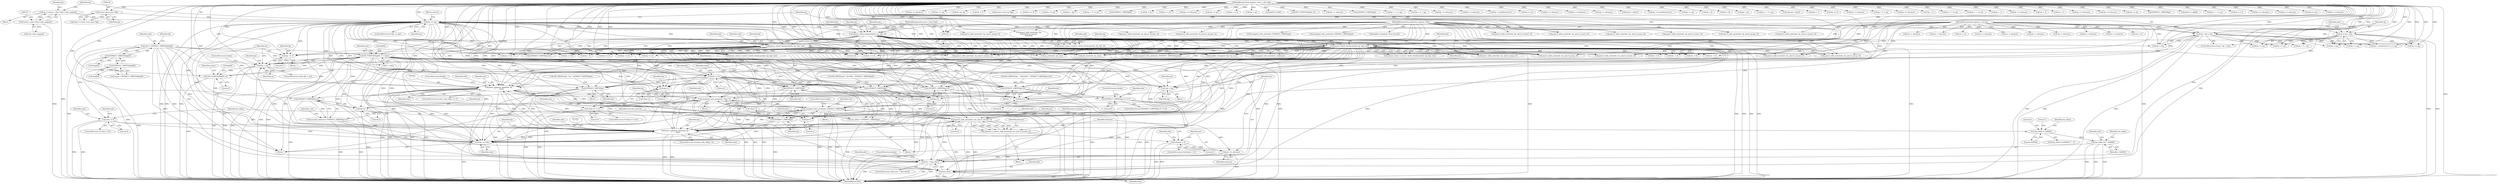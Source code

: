 digraph "0_tcpdump_6fca58f5f9c96749a575f52e20598ad43f5bdf30@array" {
"1000293" [label="(Call,ND_TCHECK2(bp[0], 4 + olen))"];
"1000274" [label="(Call,ND_TCHECK2(bp[0], 4))"];
"1000293" [label="(Call,ND_TCHECK2(bp[0], 4 + olen))"];
"1000270" [label="(Call,bp < ep)"];
"1000527" [label="(Call,bp += olen)"];
"1000510" [label="(Call,print_unknown_data(ndo, bp, \"\n\t    \", olen))"];
"1000209" [label="(Call,pimv2_check_checksum(ndo, bp, bp2, 8))"];
"1000120" [label="(MethodParameterIn,netdissect_options *ndo)"];
"1000121" [label="(MethodParameterIn,register const u_char *bp)"];
"1000142" [label="(Call,bp >= ep)"];
"1000129" [label="(Call,(const struct pim *)bp)"];
"1000134" [label="(Call,ep = (const u_char *)ndo->ndo_snapend)"];
"1000136" [label="(Call,(const u_char *)ndo->ndo_snapend)"];
"1000123" [label="(MethodParameterIn,const u_char *bp2)"];
"1000221" [label="(Call,pimv2_check_checksum(ndo, bp, bp2, len))"];
"1000122" [label="(MethodParameterIn,register u_int len)"];
"1000230" [label="(Call,pimv2_check_checksum(ndo, bp, bp2, len))"];
"1000432" [label="(Call,unsigned_relts_print(ndo, *(bp+1)))"];
"1000320" [label="(Call,unsigned_relts_print(ndo, EXTRACT_16BITS(bp)))"];
"1000484" [label="(Call,pimv2_addr_print(ndo, ptr, pimv2_unicast, 0))"];
"1000522" [label="(Call,print_unknown_data(ndo, bp, \"\n\t    \", olen))"];
"1000391" [label="(Call,EXTRACT_32BITS(bp))"];
"1000313" [label="(Call,bp += 4)"];
"1000409" [label="(Call,EXTRACT_32BITS(bp))"];
"1000322" [label="(Call,EXTRACT_16BITS(bp))"];
"1000344" [label="(Call,EXTRACT_16BITS(bp))"];
"1000327" [label="(Call,olen != 4)"];
"1000286" [label="(Call,olen = EXTRACT_16BITS(&bp[2]))"];
"1000288" [label="(Call,EXTRACT_16BITS(&bp[2]))"];
"1000281" [label="(Call,EXTRACT_16BITS(&bp[0]))"];
"1000472" [label="(Call,ptr < (bp+olen))"];
"1000468" [label="(Call,*ptr = bp)"];
"1000499" [label="(Call,ptr += advance)"];
"1000490" [label="(Call,advance < 0)"];
"1000482" [label="(Call,advance = pimv2_addr_print(ndo, ptr, pimv2_unicast, 0))"];
"1000421" [label="(Call,*(bp+1) != 0)"];
"1000266" [label="(Call,bp += 4)"];
"1000147" [label="(Call,ep > bp + len)"];
"1000152" [label="(Call,ep = bp + len)"];
"1000342" [label="(Call,lan_delay = EXTRACT_16BITS(bp))"];
"1000355" [label="(Call,lan_delay & 0x8000)"];
"1000360" [label="(Call,lan_delay &= ~0x8000)"];
"1000348" [label="(Call,EXTRACT_16BITS(bp+2))"];
"1000346" [label="(Call,override_interval = EXTRACT_16BITS(bp+2))"];
"1000349" [label="(Call,bp+2)"];
"1000423" [label="(Call,bp+1)"];
"1000435" [label="(Call,bp+1)"];
"1000440" [label="(Call,EXTRACT_16BITS(bp+2))"];
"1000439" [label="(Call,EXTRACT_16BITS(bp+2) != 0)"];
"1000441" [label="(Call,bp+2)"];
"1000451" [label="(Call,EXTRACT_16BITS(bp+2))"];
"1000452" [label="(Call,bp+2)"];
"1000474" [label="(Call,bp+olen)"];
"1000281" [label="(Call,EXTRACT_16BITS(&bp[0]))"];
"1000321" [label="(Identifier,ndo)"];
"1000222" [label="(Identifier,ndo)"];
"1000473" [label="(Identifier,ptr)"];
"1000549" [label="(Call,bp+4)"];
"1000410" [label="(Identifier,bp)"];
"1000273" [label="(Block,)"];
"1000421" [label="(Call,*(bp+1) != 0)"];
"1001391" [label="(Call,pimv2_addr_print(ndo, bp, pimv2_unicast, 0))"];
"1001430" [label="(Call,pimv2_addr_print(ndo, bp, pimv2_group, 0))"];
"1000574" [label="(Call,ipaddr_string(ndo, &ip->ip_src))"];
"1000483" [label="(Identifier,advance)"];
"1000354" [label="(Call,(lan_delay & 0x8000)? 1 : 0)"];
"1000439" [label="(Call,EXTRACT_16BITS(bp+2) != 0)"];
"1000486" [label="(Identifier,ptr)"];
"1000266" [label="(Call,bp += 4)"];
"1000672" [label="(Call,bp += advance)"];
"1000425" [label="(Literal,1)"];
"1000648" [label="(Call,bp >= ep)"];
"1000454" [label="(Literal,2)"];
"1000219" [label="(Call,cksum_status = pimv2_check_checksum(ndo, bp, bp2, len))"];
"1000443" [label="(Literal,2)"];
"1000347" [label="(Identifier,override_interval)"];
"1000613" [label="(Call,len -= 4)"];
"1000446" [label="(Call,ND_PRINT((ndo, \" ?0x%04x?\", EXTRACT_16BITS(bp+2))))"];
"1001078" [label="(Call,bp >= ep)"];
"1001181" [label="(Call,bp + 2)"];
"1000426" [label="(Literal,0)"];
"1000327" [label="(Call,olen != 4)"];
"1000302" [label="(Identifier,ndo)"];
"1000231" [label="(Identifier,ndo)"];
"1000432" [label="(Call,unsigned_relts_print(ndo, *(bp+1)))"];
"1001209" [label="(Call,bp += 4)"];
"1000270" [label="(Call,bp < ep)"];
"1000134" [label="(Call,ep = (const u_char *)ndo->ndo_snapend)"];
"1000440" [label="(Call,EXTRACT_16BITS(bp+2))"];
"1000529" [label="(Identifier,olen)"];
"1000328" [label="(Identifier,olen)"];
"1000513" [label="(Literal,\"\n\t    \")"];
"1000350" [label="(Identifier,bp)"];
"1000287" [label="(Identifier,olen)"];
"1000271" [label="(Identifier,bp)"];
"1000560" [label="(Call,(const struct ip *)bp)"];
"1000516" [label="(ControlStructure,if (ndo->ndo_vflag> 1))"];
"1000211" [label="(Identifier,bp)"];
"1000435" [label="(Call,bp+1)"];
"1001216" [label="(Call,bp >= ep)"];
"1000143" [label="(Identifier,bp)"];
"1000230" [label="(Call,pimv2_check_checksum(ndo, bp, bp2, len))"];
"1000911" [label="(Call,len -= advance)"];
"1000407" [label="(Block,)"];
"1000692" [label="(Call,len -= 4)"];
"1001321" [label="(Call,bp += 4)"];
"1001375" [label="(Call,bp += 4)"];
"1000232" [label="(Identifier,bp)"];
"1000471" [label="(ControlStructure,while (ptr < (bp+olen)))"];
"1000280" [label="(Identifier,otype)"];
"1000514" [label="(Identifier,olen)"];
"1000391" [label="(Call,EXTRACT_32BITS(bp))"];
"1001247" [label="(Call,bp >= ep)"];
"1001414" [label="(Call,bp < ep)"];
"1000355" [label="(Call,lan_delay & 0x8000)"];
"1000314" [label="(Identifier,bp)"];
"1000716" [label="(Call,pimv2_addr_print(ndo, bp, pimv2_unicast, 0))"];
"1000293" [label="(Call,ND_TCHECK2(bp[0], 4 + olen))"];
"1000356" [label="(Identifier,lan_delay)"];
"1001358" [label="(Call,bp + 3 >= ep)"];
"1000131" [label="(Identifier,bp)"];
"1000977" [label="(Call,EXTRACT_16BITS(bp))"];
"1000500" [label="(Identifier,ptr)"];
"1000488" [label="(Literal,0)"];
"1000448" [label="(Identifier,ndo)"];
"1001062" [label="(Call,pimv2_addr_print(ndo, bp, pimv2_group, 0))"];
"1000282" [label="(Call,&bp[0])"];
"1000127" [label="(Call,*pim = (const struct pim *)bp)"];
"1000269" [label="(ControlStructure,while (bp < ep))"];
"1000263" [label="(Block,)"];
"1000323" [label="(Identifier,bp)"];
"1000736" [label="(Call,bp + 4)"];
"1000121" [label="(MethodParameterIn,register const u_char *bp)"];
"1001243" [label="(Call,len -= advance)"];
"1000526" [label="(Identifier,olen)"];
"1000404" [label="(Call,ND_PRINT((ndo, \"0x%08x\", EXTRACT_32BITS(bp))))"];
"1000333" [label="(Identifier,ndo)"];
"1001368" [label="(Call,unsigned_relts_print(ndo, EXTRACT_16BITS(&bp[2])))"];
"1000783" [label="(Call,bp += 4)"];
"1000359" [label="(Literal,0)"];
"1000286" [label="(Call,olen = EXTRACT_16BITS(&bp[2]))"];
"1000644" [label="(Call,len -= advance)"];
"1000320" [label="(Call,unsigned_relts_print(ndo, EXTRACT_16BITS(bp)))"];
"1001039" [label="(Call,bp += advance)"];
"1001525" [label="(Call,unsigned_relts_print(ndo, EXTRACT_16BITS(bp)))"];
"1000318" [label="(Block,)"];
"1000343" [label="(Identifier,lan_delay)"];
"1000348" [label="(Call,EXTRACT_16BITS(bp+2))"];
"1000324" [label="(ControlStructure,break;)"];
"1000289" [label="(Call,&bp[2])"];
"1000223" [label="(Identifier,bp)"];
"1000322" [label="(Call,EXTRACT_16BITS(bp))"];
"1001379" [label="(Call,bp >= ep)"];
"1000274" [label="(Call,ND_TCHECK2(bp[0], 4))"];
"1000555" [label="(Call,len -= 8)"];
"1001117" [label="(Call,bp += 4)"];
"1000276" [label="(Identifier,bp)"];
"1001128" [label="(Call,bp < ep)"];
"1000135" [label="(Identifier,ep)"];
"1000294" [label="(Call,bp[0])"];
"1000528" [label="(Identifier,bp)"];
"1001285" [label="(Call,bp[0] & 0x80)"];
"1000504" [label="(ControlStructure,if (ndo->ndo_vflag <= 1))"];
"1001144" [label="(Call,pimv2_addr_print(ndo, bp,\n\t\t\t\t\t\t\t\tpimv2_unicast,\n\t\t\t\t\t\t\t\t0))"];
"1001516" [label="(Call,ND_TCHECK2(bp[0], 2))"];
"1001467" [label="(Call,bp += advance)"];
"1000267" [label="(Identifier,bp)"];
"1000361" [label="(Identifier,lan_delay)"];
"1000580" [label="(Call,ipaddr_string(ndo, &ip->ip_dst))"];
"1000660" [label="(Call,pimv2_addr_print(ndo, bp, pimv2_unicast, 0))"];
"1001177" [label="(Call,EXTRACT_16BITS(bp))"];
"1000455" [label="(ControlStructure,break;)"];
"1001343" [label="(Call,bp + 1 >= ep)"];
"1001547" [label="(MethodReturn,RET)"];
"1000342" [label="(Call,lan_delay = EXTRACT_16BITS(bp))"];
"1000523" [label="(Identifier,ndo)"];
"1000288" [label="(Call,EXTRACT_16BITS(&bp[2]))"];
"1000437" [label="(Literal,1)"];
"1000835" [label="(Call,bp + 4 > ep)"];
"1000147" [label="(Call,ep > bp + len)"];
"1000548" [label="(Call,EXTRACT_32BITS(bp+4))"];
"1000317" [label="(Identifier,otype)"];
"1000871" [label="(Call,len -= 4)"];
"1000453" [label="(Identifier,bp)"];
"1000149" [label="(Call,bp + len)"];
"1000515" [label="(ControlStructure,break;)"];
"1000908" [label="(Call,bp += advance)"];
"1000233" [label="(Identifier,bp2)"];
"1000430" [label="(Identifier,ndo)"];
"1001240" [label="(Call,bp += advance)"];
"1000349" [label="(Call,bp+2)"];
"1000452" [label="(Call,bp+2)"];
"1000704" [label="(Call,bp >= ep)"];
"1000423" [label="(Call,bp+1)"];
"1001027" [label="(Call,pimv2_addr_print(ndo, bp, pimv2_unicast, 0))"];
"1000472" [label="(Call,ptr < (bp+olen))"];
"1000444" [label="(Literal,0)"];
"1000487" [label="(Identifier,pimv2_unicast)"];
"1000468" [label="(Call,*ptr = bp)"];
"1001228" [label="(Call,pimv2_addr_print(ndo, bp, pimv2_group, 0))"];
"1000499" [label="(Call,ptr += advance)"];
"1000896" [label="(Call,pimv2_addr_print(ndo, bp, pimv2_source, 0))"];
"1000510" [label="(Call,print_unknown_data(ndo, bp, \"\n\t    \", olen))"];
"1000966" [label="(Call,bp + sizeof(uint16_t))"];
"1000466" [label="(Block,)"];
"1000530" [label="(ControlStructure,break;)"];
"1001199" [label="(Call,bp += 4)"];
"1000588" [label="(Call,ip_print(ndo, bp, len))"];
"1001074" [label="(Call,bp += advance)"];
"1000617" [label="(Call,bp >= ep)"];
"1000129" [label="(Call,(const struct pim *)bp)"];
"1001271" [label="(Call,bp += advance)"];
"1000780" [label="(Call,unsigned_relts_print(ndo, holdtime))"];
"1000144" [label="(Identifier,ep)"];
"1000482" [label="(Call,advance = pimv2_addr_print(ndo, ptr, pimv2_unicast, 0))"];
"1000389" [label="(Block,)"];
"1000492" [label="(Literal,0)"];
"1000816" [label="(Call,pimv2_addr_print(ndo, bp, pimv2_group, 0))"];
"1000346" [label="(Call,override_interval = EXTRACT_16BITS(bp+2))"];
"1000353" [label="(Identifier,t_bit)"];
"1000641" [label="(Call,bp += advance)"];
"1000552" [label="(Call,bp += 8)"];
"1000961" [label="(Call,bp += 4)"];
"1000965" [label="(Call,bp + sizeof(uint16_t) >= ep)"];
"1000272" [label="(Identifier,ep)"];
"1000142" [label="(Call,bp >= ep)"];
"1001112" [label="(Call,frpcnt = bp[1])"];
"1000124" [label="(Block,)"];
"1000138" [label="(Call,ndo->ndo_snapend)"];
"1000951" [label="(Call,len -= advance)"];
"1000295" [label="(Identifier,bp)"];
"1000979" [label="(Call,bp += sizeof(uint16_t))"];
"1000329" [label="(Literal,4)"];
"1001015" [label="(Call,bp >= ep)"];
"1000470" [label="(Identifier,bp)"];
"1000451" [label="(Call,EXTRACT_16BITS(bp+2))"];
"1000485" [label="(Identifier,ndo)"];
"1000496" [label="(Identifier,ndo)"];
"1000360" [label="(Call,lan_delay &= ~0x8000)"];
"1000522" [label="(Call,print_unknown_data(ndo, bp, \"\n\t    \", olen))"];
"1000836" [label="(Call,bp + 4)"];
"1000484" [label="(Call,pimv2_addr_print(ndo, ptr, pimv2_unicast, 0))"];
"1000511" [label="(Identifier,ndo)"];
"1000210" [label="(Identifier,ndo)"];
"1001279" [label="(Call,bp + 8)"];
"1001046" [label="(Call,bp < ep)"];
"1000997" [label="(Call,bp + 1 >= ep)"];
"1000278" [label="(Literal,4)"];
"1000120" [label="(MethodParameterIn,netdissect_options *ndo)"];
"1000741" [label="(Call,ngroup = bp[1])"];
"1000469" [label="(Identifier,ptr)"];
"1001097" [label="(Call,bp + 1)"];
"1000868" [label="(Call,bp += 4)"];
"1000122" [label="(MethodParameterIn,register u_int len)"];
"1000525" [label="(Literal,\"\n\t    \")"];
"1000365" [label="(Identifier,ndo)"];
"1000268" [label="(Literal,4)"];
"1001175" [label="(Call,unsigned_relts_print(ndo, EXTRACT_16BITS(bp)))"];
"1000474" [label="(Call,bp+olen)"];
"1001513" [label="(Call,bp += advance)"];
"1000145" [label="(Return,return;)"];
"1001501" [label="(Call,pimv2_addr_print(ndo, bp, pimv2_unicast, 0))"];
"1000357" [label="(Literal,0x8000)"];
"1000433" [label="(Identifier,ndo)"];
"1000153" [label="(Identifier,ep)"];
"1000475" [label="(Identifier,bp)"];
"1000313" [label="(Call,bp += 4)"];
"1000449" [label="(Block,)"];
"1000209" [label="(Call,pimv2_check_checksum(ndo, bp, bp2, 8))"];
"1001278" [label="(Call,bp + 8 > ep)"];
"1000442" [label="(Identifier,bp)"];
"1000491" [label="(Identifier,advance)"];
"1000123" [label="(MethodParameterIn,const u_char *bp2)"];
"1000234" [label="(Identifier,len)"];
"1000948" [label="(Call,bp += advance)"];
"1000358" [label="(Literal,1)"];
"1001344" [label="(Call,bp + 1)"];
"1000489" [label="(ControlStructure,if (advance < 0))"];
"1001180" [label="(Call,bp + 2 >= ep)"];
"1000731" [label="(Call,len -= advance)"];
"1001160" [label="(Call,bp + 1 >= ep)"];
"1000136" [label="(Call,(const u_char *)ndo->ndo_snapend)"];
"1000512" [label="(Identifier,bp)"];
"1001161" [label="(Call,bp + 1)"];
"1000326" [label="(ControlStructure,if (olen != 4))"];
"1001442" [label="(Call,bp += advance)"];
"1000441" [label="(Call,bp+2)"];
"1000501" [label="(Identifier,advance)"];
"1000936" [label="(Call,pimv2_addr_print(ndo, bp, pimv2_source, 0))"];
"1001359" [label="(Call,bp + 3)"];
"1000998" [label="(Call,bp + 1)"];
"1000438" [label="(ControlStructure,if (EXTRACT_16BITS(bp+2) != 0))"];
"1000212" [label="(Identifier,bp2)"];
"1000148" [label="(Identifier,ep)"];
"1001325" [label="(Call,bp >= ep)"];
"1000490" [label="(Call,advance < 0)"];
"1000422" [label="(Call,*(bp+1))"];
"1000629" [label="(Call,pimv2_addr_print(ndo, bp, pimv2_group, 0))"];
"1001490" [label="(Call,bp += advance)"];
"1000159" [label="(Identifier,pim)"];
"1001455" [label="(Call,pimv2_addr_print(ndo, bp, pimv2_unicast, 0))"];
"1000427" [label="(Block,)"];
"1000345" [label="(Identifier,bp)"];
"1000524" [label="(Identifier,bp)"];
"1001478" [label="(Call,pimv2_addr_print(ndo, bp, pimv2_group, 0))"];
"1000207" [label="(Call,cksum_status = pimv2_check_checksum(ndo, bp, bp2, 8))"];
"1000221" [label="(Call,pimv2_check_checksum(ndo, bp, bp2, len))"];
"1000344" [label="(Call,EXTRACT_16BITS(bp))"];
"1001212" [label="(Call,len -= 4)"];
"1000480" [label="(Identifier,ndo)"];
"1000420" [label="(ControlStructure,if (*(bp+1) != 0))"];
"1000315" [label="(Literal,4)"];
"1001156" [label="(Call,bp += advance)"];
"1000786" [label="(Call,len -= 4)"];
"1000800" [label="(Call,bp >= ep)"];
"1000675" [label="(Call,len -= advance)"];
"1000152" [label="(Call,ep = bp + len)"];
"1000536" [label="(Call,bp + 4)"];
"1000228" [label="(Call,cksum_status = pimv2_check_checksum(ndo, bp, bp2, len))"];
"1000477" [label="(Block,)"];
"1001527" [label="(Call,EXTRACT_16BITS(bp))"];
"1001337" [label="(Call,pfxcnt = bp[0])"];
"1000225" [label="(Identifier,len)"];
"1000594" [label="(Call,ip6_print(ndo, bp, len))"];
"1000409" [label="(Call,EXTRACT_32BITS(bp))"];
"1001259" [label="(Call,pimv2_addr_print(ndo, bp, pimv2_unicast, 0))"];
"1000502" [label="(ControlStructure,break;)"];
"1000275" [label="(Call,bp[0])"];
"1000141" [label="(ControlStructure,if (bp >= ep))"];
"1000831" [label="(Call,len -= advance)"];
"1001274" [label="(Call,len -= advance)"];
"1001096" [label="(Call,bp + 1 >= ep)"];
"1000386" [label="(Call,ND_PRINT((ndo, \"%u\", EXTRACT_32BITS(bp))))"];
"1000735" [label="(Call,bp + 4 > ep)"];
"1000689" [label="(Call,bp += 4)"];
"1000362" [label="(Identifier,~0x8000)"];
"1000610" [label="(Call,bp += 4)"];
"1000527" [label="(Call,bp += olen)"];
"1000476" [label="(Identifier,olen)"];
"1001011" [label="(Call,bp += 2)"];
"1001403" [label="(Call,bp += advance)"];
"1000224" [label="(Identifier,bp2)"];
"1000392" [label="(Identifier,bp)"];
"1000279" [label="(Call,otype = EXTRACT_16BITS(&bp[0]))"];
"1000297" [label="(Call,4 + olen)"];
"1000436" [label="(Identifier,bp)"];
"1000828" [label="(Call,bp += advance)"];
"1000984" [label="(Call,bp >= ep)"];
"1000424" [label="(Identifier,bp)"];
"1000338" [label="(Block,)"];
"1000146" [label="(ControlStructure,if (ep > bp + len))"];
"1000434" [label="(Call,*(bp+1))"];
"1000213" [label="(Literal,8)"];
"1000154" [label="(Call,bp + len)"];
"1000351" [label="(Literal,2)"];
"1000728" [label="(Call,bp += advance)"];
"1000293" -> "1000273"  [label="AST: "];
"1000293" -> "1000297"  [label="CFG: "];
"1000294" -> "1000293"  [label="AST: "];
"1000297" -> "1000293"  [label="AST: "];
"1000302" -> "1000293"  [label="CFG: "];
"1000293" -> "1001547"  [label="DDG: "];
"1000293" -> "1001547"  [label="DDG: "];
"1000293" -> "1001547"  [label="DDG: "];
"1000293" -> "1000270"  [label="DDG: "];
"1000293" -> "1000274"  [label="DDG: "];
"1000274" -> "1000293"  [label="DDG: "];
"1000270" -> "1000293"  [label="DDG: "];
"1000121" -> "1000293"  [label="DDG: "];
"1000286" -> "1000293"  [label="DDG: "];
"1000293" -> "1000313"  [label="DDG: "];
"1000293" -> "1000322"  [label="DDG: "];
"1000293" -> "1000344"  [label="DDG: "];
"1000293" -> "1000348"  [label="DDG: "];
"1000293" -> "1000349"  [label="DDG: "];
"1000293" -> "1000391"  [label="DDG: "];
"1000293" -> "1000409"  [label="DDG: "];
"1000293" -> "1000423"  [label="DDG: "];
"1000293" -> "1000435"  [label="DDG: "];
"1000293" -> "1000440"  [label="DDG: "];
"1000293" -> "1000441"  [label="DDG: "];
"1000293" -> "1000451"  [label="DDG: "];
"1000293" -> "1000452"  [label="DDG: "];
"1000293" -> "1000468"  [label="DDG: "];
"1000293" -> "1000472"  [label="DDG: "];
"1000293" -> "1000474"  [label="DDG: "];
"1000293" -> "1000510"  [label="DDG: "];
"1000293" -> "1000522"  [label="DDG: "];
"1000293" -> "1000527"  [label="DDG: "];
"1000274" -> "1000273"  [label="AST: "];
"1000274" -> "1000278"  [label="CFG: "];
"1000275" -> "1000274"  [label="AST: "];
"1000278" -> "1000274"  [label="AST: "];
"1000280" -> "1000274"  [label="CFG: "];
"1000274" -> "1001547"  [label="DDG: "];
"1000270" -> "1000274"  [label="DDG: "];
"1000121" -> "1000274"  [label="DDG: "];
"1000270" -> "1000269"  [label="AST: "];
"1000270" -> "1000272"  [label="CFG: "];
"1000271" -> "1000270"  [label="AST: "];
"1000272" -> "1000270"  [label="AST: "];
"1000276" -> "1000270"  [label="CFG: "];
"1000530" -> "1000270"  [label="CFG: "];
"1000270" -> "1001547"  [label="DDG: "];
"1000270" -> "1001547"  [label="DDG: "];
"1000270" -> "1001547"  [label="DDG: "];
"1000527" -> "1000270"  [label="DDG: "];
"1000266" -> "1000270"  [label="DDG: "];
"1000121" -> "1000270"  [label="DDG: "];
"1000147" -> "1000270"  [label="DDG: "];
"1000152" -> "1000270"  [label="DDG: "];
"1000270" -> "1000313"  [label="DDG: "];
"1000527" -> "1000273"  [label="AST: "];
"1000527" -> "1000529"  [label="CFG: "];
"1000528" -> "1000527"  [label="AST: "];
"1000529" -> "1000527"  [label="AST: "];
"1000271" -> "1000527"  [label="CFG: "];
"1000527" -> "1001547"  [label="DDG: "];
"1000510" -> "1000527"  [label="DDG: "];
"1000510" -> "1000527"  [label="DDG: "];
"1000327" -> "1000527"  [label="DDG: "];
"1000522" -> "1000527"  [label="DDG: "];
"1000522" -> "1000527"  [label="DDG: "];
"1000286" -> "1000527"  [label="DDG: "];
"1000221" -> "1000527"  [label="DDG: "];
"1000391" -> "1000527"  [label="DDG: "];
"1000230" -> "1000527"  [label="DDG: "];
"1000209" -> "1000527"  [label="DDG: "];
"1000313" -> "1000527"  [label="DDG: "];
"1000409" -> "1000527"  [label="DDG: "];
"1000322" -> "1000527"  [label="DDG: "];
"1000121" -> "1000527"  [label="DDG: "];
"1000142" -> "1000527"  [label="DDG: "];
"1000344" -> "1000527"  [label="DDG: "];
"1000510" -> "1000504"  [label="AST: "];
"1000510" -> "1000514"  [label="CFG: "];
"1000511" -> "1000510"  [label="AST: "];
"1000512" -> "1000510"  [label="AST: "];
"1000513" -> "1000510"  [label="AST: "];
"1000514" -> "1000510"  [label="AST: "];
"1000515" -> "1000510"  [label="CFG: "];
"1000510" -> "1001547"  [label="DDG: "];
"1000510" -> "1001547"  [label="DDG: "];
"1000510" -> "1001547"  [label="DDG: "];
"1000510" -> "1001547"  [label="DDG: "];
"1000510" -> "1000320"  [label="DDG: "];
"1000510" -> "1000432"  [label="DDG: "];
"1000510" -> "1000484"  [label="DDG: "];
"1000209" -> "1000510"  [label="DDG: "];
"1000209" -> "1000510"  [label="DDG: "];
"1000221" -> "1000510"  [label="DDG: "];
"1000221" -> "1000510"  [label="DDG: "];
"1000230" -> "1000510"  [label="DDG: "];
"1000230" -> "1000510"  [label="DDG: "];
"1000432" -> "1000510"  [label="DDG: "];
"1000320" -> "1000510"  [label="DDG: "];
"1000484" -> "1000510"  [label="DDG: "];
"1000522" -> "1000510"  [label="DDG: "];
"1000120" -> "1000510"  [label="DDG: "];
"1000313" -> "1000510"  [label="DDG: "];
"1000121" -> "1000510"  [label="DDG: "];
"1000142" -> "1000510"  [label="DDG: "];
"1000286" -> "1000510"  [label="DDG: "];
"1000510" -> "1000522"  [label="DDG: "];
"1000510" -> "1000522"  [label="DDG: "];
"1000510" -> "1000522"  [label="DDG: "];
"1000209" -> "1000207"  [label="AST: "];
"1000209" -> "1000213"  [label="CFG: "];
"1000210" -> "1000209"  [label="AST: "];
"1000211" -> "1000209"  [label="AST: "];
"1000212" -> "1000209"  [label="AST: "];
"1000213" -> "1000209"  [label="AST: "];
"1000207" -> "1000209"  [label="CFG: "];
"1000209" -> "1001547"  [label="DDG: "];
"1000209" -> "1001547"  [label="DDG: "];
"1000209" -> "1001547"  [label="DDG: "];
"1000209" -> "1000207"  [label="DDG: "];
"1000209" -> "1000207"  [label="DDG: "];
"1000209" -> "1000207"  [label="DDG: "];
"1000209" -> "1000207"  [label="DDG: "];
"1000120" -> "1000209"  [label="DDG: "];
"1000121" -> "1000209"  [label="DDG: "];
"1000142" -> "1000209"  [label="DDG: "];
"1000123" -> "1000209"  [label="DDG: "];
"1000209" -> "1000221"  [label="DDG: "];
"1000209" -> "1000221"  [label="DDG: "];
"1000209" -> "1000221"  [label="DDG: "];
"1000209" -> "1000266"  [label="DDG: "];
"1000209" -> "1000320"  [label="DDG: "];
"1000209" -> "1000322"  [label="DDG: "];
"1000209" -> "1000344"  [label="DDG: "];
"1000209" -> "1000391"  [label="DDG: "];
"1000209" -> "1000409"  [label="DDG: "];
"1000209" -> "1000423"  [label="DDG: "];
"1000209" -> "1000432"  [label="DDG: "];
"1000209" -> "1000435"  [label="DDG: "];
"1000209" -> "1000440"  [label="DDG: "];
"1000209" -> "1000441"  [label="DDG: "];
"1000209" -> "1000451"  [label="DDG: "];
"1000209" -> "1000452"  [label="DDG: "];
"1000209" -> "1000468"  [label="DDG: "];
"1000209" -> "1000472"  [label="DDG: "];
"1000209" -> "1000474"  [label="DDG: "];
"1000209" -> "1000484"  [label="DDG: "];
"1000209" -> "1000522"  [label="DDG: "];
"1000209" -> "1000522"  [label="DDG: "];
"1000209" -> "1000536"  [label="DDG: "];
"1000209" -> "1000548"  [label="DDG: "];
"1000209" -> "1000549"  [label="DDG: "];
"1000209" -> "1000552"  [label="DDG: "];
"1000209" -> "1000574"  [label="DDG: "];
"1000209" -> "1000588"  [label="DDG: "];
"1000209" -> "1000588"  [label="DDG: "];
"1000209" -> "1000594"  [label="DDG: "];
"1000209" -> "1000594"  [label="DDG: "];
"1000209" -> "1000610"  [label="DDG: "];
"1000209" -> "1000629"  [label="DDG: "];
"1000209" -> "1000689"  [label="DDG: "];
"1000209" -> "1000716"  [label="DDG: "];
"1000209" -> "1000780"  [label="DDG: "];
"1000209" -> "1000816"  [label="DDG: "];
"1000209" -> "1000961"  [label="DDG: "];
"1000209" -> "1001027"  [label="DDG: "];
"1000209" -> "1001209"  [label="DDG: "];
"1000209" -> "1001228"  [label="DDG: "];
"1000209" -> "1001321"  [label="DDG: "];
"1000209" -> "1001368"  [label="DDG: "];
"1000209" -> "1001455"  [label="DDG: "];
"1000209" -> "1001455"  [label="DDG: "];
"1000120" -> "1000119"  [label="AST: "];
"1000120" -> "1001547"  [label="DDG: "];
"1000120" -> "1000221"  [label="DDG: "];
"1000120" -> "1000230"  [label="DDG: "];
"1000120" -> "1000320"  [label="DDG: "];
"1000120" -> "1000432"  [label="DDG: "];
"1000120" -> "1000484"  [label="DDG: "];
"1000120" -> "1000522"  [label="DDG: "];
"1000120" -> "1000574"  [label="DDG: "];
"1000120" -> "1000580"  [label="DDG: "];
"1000120" -> "1000588"  [label="DDG: "];
"1000120" -> "1000594"  [label="DDG: "];
"1000120" -> "1000629"  [label="DDG: "];
"1000120" -> "1000660"  [label="DDG: "];
"1000120" -> "1000716"  [label="DDG: "];
"1000120" -> "1000780"  [label="DDG: "];
"1000120" -> "1000816"  [label="DDG: "];
"1000120" -> "1000896"  [label="DDG: "];
"1000120" -> "1000936"  [label="DDG: "];
"1000120" -> "1001027"  [label="DDG: "];
"1000120" -> "1001062"  [label="DDG: "];
"1000120" -> "1001144"  [label="DDG: "];
"1000120" -> "1001175"  [label="DDG: "];
"1000120" -> "1001228"  [label="DDG: "];
"1000120" -> "1001259"  [label="DDG: "];
"1000120" -> "1001368"  [label="DDG: "];
"1000120" -> "1001391"  [label="DDG: "];
"1000120" -> "1001430"  [label="DDG: "];
"1000120" -> "1001455"  [label="DDG: "];
"1000120" -> "1001478"  [label="DDG: "];
"1000120" -> "1001501"  [label="DDG: "];
"1000120" -> "1001525"  [label="DDG: "];
"1000121" -> "1000119"  [label="AST: "];
"1000121" -> "1001547"  [label="DDG: "];
"1000121" -> "1000129"  [label="DDG: "];
"1000121" -> "1000142"  [label="DDG: "];
"1000121" -> "1000147"  [label="DDG: "];
"1000121" -> "1000149"  [label="DDG: "];
"1000121" -> "1000152"  [label="DDG: "];
"1000121" -> "1000154"  [label="DDG: "];
"1000121" -> "1000221"  [label="DDG: "];
"1000121" -> "1000230"  [label="DDG: "];
"1000121" -> "1000266"  [label="DDG: "];
"1000121" -> "1000313"  [label="DDG: "];
"1000121" -> "1000322"  [label="DDG: "];
"1000121" -> "1000344"  [label="DDG: "];
"1000121" -> "1000348"  [label="DDG: "];
"1000121" -> "1000349"  [label="DDG: "];
"1000121" -> "1000391"  [label="DDG: "];
"1000121" -> "1000409"  [label="DDG: "];
"1000121" -> "1000423"  [label="DDG: "];
"1000121" -> "1000435"  [label="DDG: "];
"1000121" -> "1000440"  [label="DDG: "];
"1000121" -> "1000441"  [label="DDG: "];
"1000121" -> "1000451"  [label="DDG: "];
"1000121" -> "1000452"  [label="DDG: "];
"1000121" -> "1000468"  [label="DDG: "];
"1000121" -> "1000472"  [label="DDG: "];
"1000121" -> "1000474"  [label="DDG: "];
"1000121" -> "1000522"  [label="DDG: "];
"1000121" -> "1000536"  [label="DDG: "];
"1000121" -> "1000548"  [label="DDG: "];
"1000121" -> "1000549"  [label="DDG: "];
"1000121" -> "1000552"  [label="DDG: "];
"1000121" -> "1000560"  [label="DDG: "];
"1000121" -> "1000588"  [label="DDG: "];
"1000121" -> "1000594"  [label="DDG: "];
"1000121" -> "1000610"  [label="DDG: "];
"1000121" -> "1000617"  [label="DDG: "];
"1000121" -> "1000629"  [label="DDG: "];
"1000121" -> "1000641"  [label="DDG: "];
"1000121" -> "1000648"  [label="DDG: "];
"1000121" -> "1000660"  [label="DDG: "];
"1000121" -> "1000672"  [label="DDG: "];
"1000121" -> "1000689"  [label="DDG: "];
"1000121" -> "1000704"  [label="DDG: "];
"1000121" -> "1000716"  [label="DDG: "];
"1000121" -> "1000728"  [label="DDG: "];
"1000121" -> "1000735"  [label="DDG: "];
"1000121" -> "1000736"  [label="DDG: "];
"1000121" -> "1000741"  [label="DDG: "];
"1000121" -> "1000783"  [label="DDG: "];
"1000121" -> "1000800"  [label="DDG: "];
"1000121" -> "1000816"  [label="DDG: "];
"1000121" -> "1000828"  [label="DDG: "];
"1000121" -> "1000835"  [label="DDG: "];
"1000121" -> "1000836"  [label="DDG: "];
"1000121" -> "1000868"  [label="DDG: "];
"1000121" -> "1000896"  [label="DDG: "];
"1000121" -> "1000908"  [label="DDG: "];
"1000121" -> "1000936"  [label="DDG: "];
"1000121" -> "1000948"  [label="DDG: "];
"1000121" -> "1000961"  [label="DDG: "];
"1000121" -> "1000965"  [label="DDG: "];
"1000121" -> "1000966"  [label="DDG: "];
"1000121" -> "1000977"  [label="DDG: "];
"1000121" -> "1000979"  [label="DDG: "];
"1000121" -> "1000984"  [label="DDG: "];
"1000121" -> "1000997"  [label="DDG: "];
"1000121" -> "1000998"  [label="DDG: "];
"1000121" -> "1001011"  [label="DDG: "];
"1000121" -> "1001015"  [label="DDG: "];
"1000121" -> "1001027"  [label="DDG: "];
"1000121" -> "1001039"  [label="DDG: "];
"1000121" -> "1001046"  [label="DDG: "];
"1000121" -> "1001062"  [label="DDG: "];
"1000121" -> "1001074"  [label="DDG: "];
"1000121" -> "1001078"  [label="DDG: "];
"1000121" -> "1001096"  [label="DDG: "];
"1000121" -> "1001097"  [label="DDG: "];
"1000121" -> "1001112"  [label="DDG: "];
"1000121" -> "1001117"  [label="DDG: "];
"1000121" -> "1001128"  [label="DDG: "];
"1000121" -> "1001144"  [label="DDG: "];
"1000121" -> "1001156"  [label="DDG: "];
"1000121" -> "1001160"  [label="DDG: "];
"1000121" -> "1001161"  [label="DDG: "];
"1000121" -> "1001177"  [label="DDG: "];
"1000121" -> "1001180"  [label="DDG: "];
"1000121" -> "1001181"  [label="DDG: "];
"1000121" -> "1001199"  [label="DDG: "];
"1000121" -> "1001209"  [label="DDG: "];
"1000121" -> "1001216"  [label="DDG: "];
"1000121" -> "1001228"  [label="DDG: "];
"1000121" -> "1001240"  [label="DDG: "];
"1000121" -> "1001247"  [label="DDG: "];
"1000121" -> "1001259"  [label="DDG: "];
"1000121" -> "1001271"  [label="DDG: "];
"1000121" -> "1001278"  [label="DDG: "];
"1000121" -> "1001279"  [label="DDG: "];
"1000121" -> "1001285"  [label="DDG: "];
"1000121" -> "1001321"  [label="DDG: "];
"1000121" -> "1001325"  [label="DDG: "];
"1000121" -> "1001337"  [label="DDG: "];
"1000121" -> "1001343"  [label="DDG: "];
"1000121" -> "1001344"  [label="DDG: "];
"1000121" -> "1001358"  [label="DDG: "];
"1000121" -> "1001359"  [label="DDG: "];
"1000121" -> "1001375"  [label="DDG: "];
"1000121" -> "1001379"  [label="DDG: "];
"1000121" -> "1001391"  [label="DDG: "];
"1000121" -> "1001403"  [label="DDG: "];
"1000121" -> "1001414"  [label="DDG: "];
"1000121" -> "1001430"  [label="DDG: "];
"1000121" -> "1001442"  [label="DDG: "];
"1000121" -> "1001455"  [label="DDG: "];
"1000121" -> "1001467"  [label="DDG: "];
"1000121" -> "1001478"  [label="DDG: "];
"1000121" -> "1001490"  [label="DDG: "];
"1000121" -> "1001501"  [label="DDG: "];
"1000121" -> "1001513"  [label="DDG: "];
"1000121" -> "1001516"  [label="DDG: "];
"1000121" -> "1001527"  [label="DDG: "];
"1000142" -> "1000141"  [label="AST: "];
"1000142" -> "1000144"  [label="CFG: "];
"1000143" -> "1000142"  [label="AST: "];
"1000144" -> "1000142"  [label="AST: "];
"1000145" -> "1000142"  [label="CFG: "];
"1000148" -> "1000142"  [label="CFG: "];
"1000142" -> "1001547"  [label="DDG: "];
"1000142" -> "1001547"  [label="DDG: "];
"1000142" -> "1001547"  [label="DDG: "];
"1000129" -> "1000142"  [label="DDG: "];
"1000134" -> "1000142"  [label="DDG: "];
"1000142" -> "1000147"  [label="DDG: "];
"1000142" -> "1000147"  [label="DDG: "];
"1000142" -> "1000149"  [label="DDG: "];
"1000142" -> "1000152"  [label="DDG: "];
"1000142" -> "1000154"  [label="DDG: "];
"1000142" -> "1000230"  [label="DDG: "];
"1000142" -> "1000266"  [label="DDG: "];
"1000142" -> "1000322"  [label="DDG: "];
"1000142" -> "1000344"  [label="DDG: "];
"1000142" -> "1000391"  [label="DDG: "];
"1000142" -> "1000409"  [label="DDG: "];
"1000142" -> "1000423"  [label="DDG: "];
"1000142" -> "1000435"  [label="DDG: "];
"1000142" -> "1000440"  [label="DDG: "];
"1000142" -> "1000441"  [label="DDG: "];
"1000142" -> "1000451"  [label="DDG: "];
"1000142" -> "1000452"  [label="DDG: "];
"1000142" -> "1000468"  [label="DDG: "];
"1000142" -> "1000472"  [label="DDG: "];
"1000142" -> "1000474"  [label="DDG: "];
"1000142" -> "1000522"  [label="DDG: "];
"1000142" -> "1000536"  [label="DDG: "];
"1000142" -> "1000548"  [label="DDG: "];
"1000142" -> "1000549"  [label="DDG: "];
"1000142" -> "1000552"  [label="DDG: "];
"1000142" -> "1000588"  [label="DDG: "];
"1000142" -> "1000594"  [label="DDG: "];
"1000142" -> "1000610"  [label="DDG: "];
"1000142" -> "1000689"  [label="DDG: "];
"1000142" -> "1000961"  [label="DDG: "];
"1000142" -> "1001209"  [label="DDG: "];
"1000142" -> "1001321"  [label="DDG: "];
"1000142" -> "1001455"  [label="DDG: "];
"1000129" -> "1000127"  [label="AST: "];
"1000129" -> "1000131"  [label="CFG: "];
"1000130" -> "1000129"  [label="AST: "];
"1000131" -> "1000129"  [label="AST: "];
"1000127" -> "1000129"  [label="CFG: "];
"1000129" -> "1000127"  [label="DDG: "];
"1000134" -> "1000124"  [label="AST: "];
"1000134" -> "1000136"  [label="CFG: "];
"1000135" -> "1000134"  [label="AST: "];
"1000136" -> "1000134"  [label="AST: "];
"1000143" -> "1000134"  [label="CFG: "];
"1000134" -> "1001547"  [label="DDG: "];
"1000136" -> "1000134"  [label="DDG: "];
"1000136" -> "1000138"  [label="CFG: "];
"1000137" -> "1000136"  [label="AST: "];
"1000138" -> "1000136"  [label="AST: "];
"1000136" -> "1001547"  [label="DDG: "];
"1000123" -> "1000119"  [label="AST: "];
"1000123" -> "1001547"  [label="DDG: "];
"1000123" -> "1000221"  [label="DDG: "];
"1000123" -> "1000230"  [label="DDG: "];
"1000221" -> "1000219"  [label="AST: "];
"1000221" -> "1000225"  [label="CFG: "];
"1000222" -> "1000221"  [label="AST: "];
"1000223" -> "1000221"  [label="AST: "];
"1000224" -> "1000221"  [label="AST: "];
"1000225" -> "1000221"  [label="AST: "];
"1000219" -> "1000221"  [label="CFG: "];
"1000221" -> "1001547"  [label="DDG: "];
"1000221" -> "1001547"  [label="DDG: "];
"1000221" -> "1001547"  [label="DDG: "];
"1000221" -> "1001547"  [label="DDG: "];
"1000221" -> "1000219"  [label="DDG: "];
"1000221" -> "1000219"  [label="DDG: "];
"1000221" -> "1000219"  [label="DDG: "];
"1000221" -> "1000219"  [label="DDG: "];
"1000122" -> "1000221"  [label="DDG: "];
"1000221" -> "1000266"  [label="DDG: "];
"1000221" -> "1000320"  [label="DDG: "];
"1000221" -> "1000322"  [label="DDG: "];
"1000221" -> "1000344"  [label="DDG: "];
"1000221" -> "1000391"  [label="DDG: "];
"1000221" -> "1000409"  [label="DDG: "];
"1000221" -> "1000423"  [label="DDG: "];
"1000221" -> "1000432"  [label="DDG: "];
"1000221" -> "1000435"  [label="DDG: "];
"1000221" -> "1000440"  [label="DDG: "];
"1000221" -> "1000441"  [label="DDG: "];
"1000221" -> "1000451"  [label="DDG: "];
"1000221" -> "1000452"  [label="DDG: "];
"1000221" -> "1000468"  [label="DDG: "];
"1000221" -> "1000472"  [label="DDG: "];
"1000221" -> "1000474"  [label="DDG: "];
"1000221" -> "1000484"  [label="DDG: "];
"1000221" -> "1000522"  [label="DDG: "];
"1000221" -> "1000522"  [label="DDG: "];
"1000221" -> "1000536"  [label="DDG: "];
"1000221" -> "1000548"  [label="DDG: "];
"1000221" -> "1000549"  [label="DDG: "];
"1000221" -> "1000552"  [label="DDG: "];
"1000221" -> "1000555"  [label="DDG: "];
"1000221" -> "1000574"  [label="DDG: "];
"1000221" -> "1000588"  [label="DDG: "];
"1000221" -> "1000588"  [label="DDG: "];
"1000221" -> "1000588"  [label="DDG: "];
"1000221" -> "1000594"  [label="DDG: "];
"1000221" -> "1000594"  [label="DDG: "];
"1000221" -> "1000594"  [label="DDG: "];
"1000221" -> "1000610"  [label="DDG: "];
"1000221" -> "1000613"  [label="DDG: "];
"1000221" -> "1000629"  [label="DDG: "];
"1000221" -> "1000689"  [label="DDG: "];
"1000221" -> "1000692"  [label="DDG: "];
"1000221" -> "1000716"  [label="DDG: "];
"1000221" -> "1000780"  [label="DDG: "];
"1000221" -> "1000816"  [label="DDG: "];
"1000221" -> "1000961"  [label="DDG: "];
"1000221" -> "1001027"  [label="DDG: "];
"1000221" -> "1001209"  [label="DDG: "];
"1000221" -> "1001212"  [label="DDG: "];
"1000221" -> "1001228"  [label="DDG: "];
"1000221" -> "1001321"  [label="DDG: "];
"1000221" -> "1001368"  [label="DDG: "];
"1000221" -> "1001455"  [label="DDG: "];
"1000221" -> "1001455"  [label="DDG: "];
"1000122" -> "1000119"  [label="AST: "];
"1000122" -> "1001547"  [label="DDG: "];
"1000122" -> "1000147"  [label="DDG: "];
"1000122" -> "1000149"  [label="DDG: "];
"1000122" -> "1000152"  [label="DDG: "];
"1000122" -> "1000154"  [label="DDG: "];
"1000122" -> "1000230"  [label="DDG: "];
"1000122" -> "1000555"  [label="DDG: "];
"1000122" -> "1000588"  [label="DDG: "];
"1000122" -> "1000594"  [label="DDG: "];
"1000122" -> "1000613"  [label="DDG: "];
"1000122" -> "1000644"  [label="DDG: "];
"1000122" -> "1000675"  [label="DDG: "];
"1000122" -> "1000692"  [label="DDG: "];
"1000122" -> "1000731"  [label="DDG: "];
"1000122" -> "1000786"  [label="DDG: "];
"1000122" -> "1000831"  [label="DDG: "];
"1000122" -> "1000871"  [label="DDG: "];
"1000122" -> "1000911"  [label="DDG: "];
"1000122" -> "1000951"  [label="DDG: "];
"1000122" -> "1001212"  [label="DDG: "];
"1000122" -> "1001243"  [label="DDG: "];
"1000122" -> "1001274"  [label="DDG: "];
"1000230" -> "1000228"  [label="AST: "];
"1000230" -> "1000234"  [label="CFG: "];
"1000231" -> "1000230"  [label="AST: "];
"1000232" -> "1000230"  [label="AST: "];
"1000233" -> "1000230"  [label="AST: "];
"1000234" -> "1000230"  [label="AST: "];
"1000228" -> "1000230"  [label="CFG: "];
"1000230" -> "1001547"  [label="DDG: "];
"1000230" -> "1001547"  [label="DDG: "];
"1000230" -> "1001547"  [label="DDG: "];
"1000230" -> "1001547"  [label="DDG: "];
"1000230" -> "1000228"  [label="DDG: "];
"1000230" -> "1000228"  [label="DDG: "];
"1000230" -> "1000228"  [label="DDG: "];
"1000230" -> "1000228"  [label="DDG: "];
"1000230" -> "1000266"  [label="DDG: "];
"1000230" -> "1000320"  [label="DDG: "];
"1000230" -> "1000322"  [label="DDG: "];
"1000230" -> "1000344"  [label="DDG: "];
"1000230" -> "1000391"  [label="DDG: "];
"1000230" -> "1000409"  [label="DDG: "];
"1000230" -> "1000423"  [label="DDG: "];
"1000230" -> "1000432"  [label="DDG: "];
"1000230" -> "1000435"  [label="DDG: "];
"1000230" -> "1000440"  [label="DDG: "];
"1000230" -> "1000441"  [label="DDG: "];
"1000230" -> "1000451"  [label="DDG: "];
"1000230" -> "1000452"  [label="DDG: "];
"1000230" -> "1000468"  [label="DDG: "];
"1000230" -> "1000472"  [label="DDG: "];
"1000230" -> "1000474"  [label="DDG: "];
"1000230" -> "1000484"  [label="DDG: "];
"1000230" -> "1000522"  [label="DDG: "];
"1000230" -> "1000522"  [label="DDG: "];
"1000230" -> "1000536"  [label="DDG: "];
"1000230" -> "1000548"  [label="DDG: "];
"1000230" -> "1000549"  [label="DDG: "];
"1000230" -> "1000552"  [label="DDG: "];
"1000230" -> "1000555"  [label="DDG: "];
"1000230" -> "1000574"  [label="DDG: "];
"1000230" -> "1000588"  [label="DDG: "];
"1000230" -> "1000588"  [label="DDG: "];
"1000230" -> "1000588"  [label="DDG: "];
"1000230" -> "1000594"  [label="DDG: "];
"1000230" -> "1000594"  [label="DDG: "];
"1000230" -> "1000594"  [label="DDG: "];
"1000230" -> "1000610"  [label="DDG: "];
"1000230" -> "1000613"  [label="DDG: "];
"1000230" -> "1000629"  [label="DDG: "];
"1000230" -> "1000689"  [label="DDG: "];
"1000230" -> "1000692"  [label="DDG: "];
"1000230" -> "1000716"  [label="DDG: "];
"1000230" -> "1000780"  [label="DDG: "];
"1000230" -> "1000816"  [label="DDG: "];
"1000230" -> "1000961"  [label="DDG: "];
"1000230" -> "1001027"  [label="DDG: "];
"1000230" -> "1001209"  [label="DDG: "];
"1000230" -> "1001212"  [label="DDG: "];
"1000230" -> "1001228"  [label="DDG: "];
"1000230" -> "1001321"  [label="DDG: "];
"1000230" -> "1001368"  [label="DDG: "];
"1000230" -> "1001455"  [label="DDG: "];
"1000230" -> "1001455"  [label="DDG: "];
"1000432" -> "1000427"  [label="AST: "];
"1000432" -> "1000434"  [label="CFG: "];
"1000433" -> "1000432"  [label="AST: "];
"1000434" -> "1000432"  [label="AST: "];
"1000442" -> "1000432"  [label="CFG: "];
"1000432" -> "1001547"  [label="DDG: "];
"1000432" -> "1001547"  [label="DDG: "];
"1000432" -> "1001547"  [label="DDG: "];
"1000432" -> "1000320"  [label="DDG: "];
"1000432" -> "1000421"  [label="DDG: "];
"1000320" -> "1000432"  [label="DDG: "];
"1000484" -> "1000432"  [label="DDG: "];
"1000522" -> "1000432"  [label="DDG: "];
"1000421" -> "1000432"  [label="DDG: "];
"1000432" -> "1000484"  [label="DDG: "];
"1000432" -> "1000522"  [label="DDG: "];
"1000320" -> "1000318"  [label="AST: "];
"1000320" -> "1000322"  [label="CFG: "];
"1000321" -> "1000320"  [label="AST: "];
"1000322" -> "1000320"  [label="AST: "];
"1000324" -> "1000320"  [label="CFG: "];
"1000320" -> "1001547"  [label="DDG: "];
"1000320" -> "1001547"  [label="DDG: "];
"1000320" -> "1001547"  [label="DDG: "];
"1000484" -> "1000320"  [label="DDG: "];
"1000522" -> "1000320"  [label="DDG: "];
"1000322" -> "1000320"  [label="DDG: "];
"1000320" -> "1000484"  [label="DDG: "];
"1000320" -> "1000522"  [label="DDG: "];
"1000484" -> "1000482"  [label="AST: "];
"1000484" -> "1000488"  [label="CFG: "];
"1000485" -> "1000484"  [label="AST: "];
"1000486" -> "1000484"  [label="AST: "];
"1000487" -> "1000484"  [label="AST: "];
"1000488" -> "1000484"  [label="AST: "];
"1000482" -> "1000484"  [label="CFG: "];
"1000484" -> "1001547"  [label="DDG: "];
"1000484" -> "1001547"  [label="DDG: "];
"1000484" -> "1001547"  [label="DDG: "];
"1000484" -> "1000482"  [label="DDG: "];
"1000484" -> "1000482"  [label="DDG: "];
"1000484" -> "1000482"  [label="DDG: "];
"1000484" -> "1000482"  [label="DDG: "];
"1000522" -> "1000484"  [label="DDG: "];
"1000472" -> "1000484"  [label="DDG: "];
"1000484" -> "1000499"  [label="DDG: "];
"1000484" -> "1000522"  [label="DDG: "];
"1000522" -> "1000516"  [label="AST: "];
"1000522" -> "1000526"  [label="CFG: "];
"1000523" -> "1000522"  [label="AST: "];
"1000524" -> "1000522"  [label="AST: "];
"1000525" -> "1000522"  [label="AST: "];
"1000526" -> "1000522"  [label="AST: "];
"1000528" -> "1000522"  [label="CFG: "];
"1000522" -> "1001547"  [label="DDG: "];
"1000522" -> "1001547"  [label="DDG: "];
"1000391" -> "1000522"  [label="DDG: "];
"1000313" -> "1000522"  [label="DDG: "];
"1000409" -> "1000522"  [label="DDG: "];
"1000322" -> "1000522"  [label="DDG: "];
"1000344" -> "1000522"  [label="DDG: "];
"1000327" -> "1000522"  [label="DDG: "];
"1000286" -> "1000522"  [label="DDG: "];
"1000391" -> "1000389"  [label="AST: "];
"1000391" -> "1000392"  [label="CFG: "];
"1000392" -> "1000391"  [label="AST: "];
"1000386" -> "1000391"  [label="CFG: "];
"1000391" -> "1001547"  [label="DDG: "];
"1000391" -> "1001547"  [label="DDG: "];
"1000313" -> "1000391"  [label="DDG: "];
"1000313" -> "1000273"  [label="AST: "];
"1000313" -> "1000315"  [label="CFG: "];
"1000314" -> "1000313"  [label="AST: "];
"1000315" -> "1000313"  [label="AST: "];
"1000317" -> "1000313"  [label="CFG: "];
"1000313" -> "1001547"  [label="DDG: "];
"1000313" -> "1000322"  [label="DDG: "];
"1000313" -> "1000344"  [label="DDG: "];
"1000313" -> "1000409"  [label="DDG: "];
"1000313" -> "1000423"  [label="DDG: "];
"1000313" -> "1000435"  [label="DDG: "];
"1000313" -> "1000440"  [label="DDG: "];
"1000313" -> "1000441"  [label="DDG: "];
"1000313" -> "1000451"  [label="DDG: "];
"1000313" -> "1000452"  [label="DDG: "];
"1000313" -> "1000468"  [label="DDG: "];
"1000313" -> "1000472"  [label="DDG: "];
"1000313" -> "1000474"  [label="DDG: "];
"1000409" -> "1000407"  [label="AST: "];
"1000409" -> "1000410"  [label="CFG: "];
"1000410" -> "1000409"  [label="AST: "];
"1000404" -> "1000409"  [label="CFG: "];
"1000409" -> "1001547"  [label="DDG: "];
"1000409" -> "1001547"  [label="DDG: "];
"1000322" -> "1000323"  [label="CFG: "];
"1000323" -> "1000322"  [label="AST: "];
"1000322" -> "1001547"  [label="DDG: "];
"1000344" -> "1000342"  [label="AST: "];
"1000344" -> "1000345"  [label="CFG: "];
"1000345" -> "1000344"  [label="AST: "];
"1000342" -> "1000344"  [label="CFG: "];
"1000344" -> "1000342"  [label="DDG: "];
"1000344" -> "1000348"  [label="DDG: "];
"1000344" -> "1000349"  [label="DDG: "];
"1000327" -> "1000326"  [label="AST: "];
"1000327" -> "1000329"  [label="CFG: "];
"1000328" -> "1000327"  [label="AST: "];
"1000329" -> "1000327"  [label="AST: "];
"1000333" -> "1000327"  [label="CFG: "];
"1000343" -> "1000327"  [label="CFG: "];
"1000327" -> "1001547"  [label="DDG: "];
"1000327" -> "1001547"  [label="DDG: "];
"1000286" -> "1000327"  [label="DDG: "];
"1000286" -> "1000273"  [label="AST: "];
"1000286" -> "1000288"  [label="CFG: "];
"1000287" -> "1000286"  [label="AST: "];
"1000288" -> "1000286"  [label="AST: "];
"1000295" -> "1000286"  [label="CFG: "];
"1000286" -> "1001547"  [label="DDG: "];
"1000288" -> "1000286"  [label="DDG: "];
"1000286" -> "1000297"  [label="DDG: "];
"1000286" -> "1000472"  [label="DDG: "];
"1000286" -> "1000474"  [label="DDG: "];
"1000288" -> "1000289"  [label="CFG: "];
"1000289" -> "1000288"  [label="AST: "];
"1000288" -> "1001547"  [label="DDG: "];
"1000288" -> "1000281"  [label="DDG: "];
"1000281" -> "1000288"  [label="DDG: "];
"1000281" -> "1000279"  [label="AST: "];
"1000281" -> "1000282"  [label="CFG: "];
"1000282" -> "1000281"  [label="AST: "];
"1000279" -> "1000281"  [label="CFG: "];
"1000281" -> "1001547"  [label="DDG: "];
"1000281" -> "1000279"  [label="DDG: "];
"1000472" -> "1000471"  [label="AST: "];
"1000472" -> "1000474"  [label="CFG: "];
"1000473" -> "1000472"  [label="AST: "];
"1000474" -> "1000472"  [label="AST: "];
"1000480" -> "1000472"  [label="CFG: "];
"1000502" -> "1000472"  [label="CFG: "];
"1000472" -> "1001547"  [label="DDG: "];
"1000472" -> "1001547"  [label="DDG: "];
"1000472" -> "1001547"  [label="DDG: "];
"1000468" -> "1000472"  [label="DDG: "];
"1000499" -> "1000472"  [label="DDG: "];
"1000468" -> "1000466"  [label="AST: "];
"1000468" -> "1000470"  [label="CFG: "];
"1000469" -> "1000468"  [label="AST: "];
"1000470" -> "1000468"  [label="AST: "];
"1000473" -> "1000468"  [label="CFG: "];
"1000499" -> "1000477"  [label="AST: "];
"1000499" -> "1000501"  [label="CFG: "];
"1000500" -> "1000499"  [label="AST: "];
"1000501" -> "1000499"  [label="AST: "];
"1000473" -> "1000499"  [label="CFG: "];
"1000499" -> "1001547"  [label="DDG: "];
"1000490" -> "1000499"  [label="DDG: "];
"1000490" -> "1000489"  [label="AST: "];
"1000490" -> "1000492"  [label="CFG: "];
"1000491" -> "1000490"  [label="AST: "];
"1000492" -> "1000490"  [label="AST: "];
"1000496" -> "1000490"  [label="CFG: "];
"1000500" -> "1000490"  [label="CFG: "];
"1000490" -> "1001547"  [label="DDG: "];
"1000490" -> "1001547"  [label="DDG: "];
"1000482" -> "1000490"  [label="DDG: "];
"1000482" -> "1000477"  [label="AST: "];
"1000483" -> "1000482"  [label="AST: "];
"1000491" -> "1000482"  [label="CFG: "];
"1000482" -> "1001547"  [label="DDG: "];
"1000421" -> "1000420"  [label="AST: "];
"1000421" -> "1000426"  [label="CFG: "];
"1000422" -> "1000421"  [label="AST: "];
"1000426" -> "1000421"  [label="AST: "];
"1000430" -> "1000421"  [label="CFG: "];
"1000442" -> "1000421"  [label="CFG: "];
"1000421" -> "1001547"  [label="DDG: "];
"1000421" -> "1001547"  [label="DDG: "];
"1000266" -> "1000263"  [label="AST: "];
"1000266" -> "1000268"  [label="CFG: "];
"1000267" -> "1000266"  [label="AST: "];
"1000268" -> "1000266"  [label="AST: "];
"1000271" -> "1000266"  [label="CFG: "];
"1000147" -> "1000146"  [label="AST: "];
"1000147" -> "1000149"  [label="CFG: "];
"1000148" -> "1000147"  [label="AST: "];
"1000149" -> "1000147"  [label="AST: "];
"1000153" -> "1000147"  [label="CFG: "];
"1000159" -> "1000147"  [label="CFG: "];
"1000147" -> "1001547"  [label="DDG: "];
"1000147" -> "1001547"  [label="DDG: "];
"1000147" -> "1001547"  [label="DDG: "];
"1000147" -> "1000617"  [label="DDG: "];
"1000147" -> "1000704"  [label="DDG: "];
"1000147" -> "1000735"  [label="DDG: "];
"1000147" -> "1000965"  [label="DDG: "];
"1000147" -> "1001216"  [label="DDG: "];
"1000147" -> "1001325"  [label="DDG: "];
"1000152" -> "1000146"  [label="AST: "];
"1000152" -> "1000154"  [label="CFG: "];
"1000153" -> "1000152"  [label="AST: "];
"1000154" -> "1000152"  [label="AST: "];
"1000159" -> "1000152"  [label="CFG: "];
"1000152" -> "1001547"  [label="DDG: "];
"1000152" -> "1001547"  [label="DDG: "];
"1000152" -> "1000617"  [label="DDG: "];
"1000152" -> "1000704"  [label="DDG: "];
"1000152" -> "1000735"  [label="DDG: "];
"1000152" -> "1000965"  [label="DDG: "];
"1000152" -> "1001216"  [label="DDG: "];
"1000152" -> "1001325"  [label="DDG: "];
"1000342" -> "1000338"  [label="AST: "];
"1000343" -> "1000342"  [label="AST: "];
"1000347" -> "1000342"  [label="CFG: "];
"1000342" -> "1001547"  [label="DDG: "];
"1000342" -> "1000355"  [label="DDG: "];
"1000355" -> "1000354"  [label="AST: "];
"1000355" -> "1000357"  [label="CFG: "];
"1000356" -> "1000355"  [label="AST: "];
"1000357" -> "1000355"  [label="AST: "];
"1000358" -> "1000355"  [label="CFG: "];
"1000359" -> "1000355"  [label="CFG: "];
"1000355" -> "1000360"  [label="DDG: "];
"1000360" -> "1000338"  [label="AST: "];
"1000360" -> "1000362"  [label="CFG: "];
"1000361" -> "1000360"  [label="AST: "];
"1000362" -> "1000360"  [label="AST: "];
"1000365" -> "1000360"  [label="CFG: "];
"1000360" -> "1001547"  [label="DDG: "];
"1000360" -> "1001547"  [label="DDG: "];
"1000360" -> "1001547"  [label="DDG: "];
"1000348" -> "1000346"  [label="AST: "];
"1000348" -> "1000349"  [label="CFG: "];
"1000349" -> "1000348"  [label="AST: "];
"1000346" -> "1000348"  [label="CFG: "];
"1000348" -> "1001547"  [label="DDG: "];
"1000348" -> "1000346"  [label="DDG: "];
"1000346" -> "1000338"  [label="AST: "];
"1000347" -> "1000346"  [label="AST: "];
"1000353" -> "1000346"  [label="CFG: "];
"1000346" -> "1001547"  [label="DDG: "];
"1000346" -> "1001547"  [label="DDG: "];
"1000349" -> "1000351"  [label="CFG: "];
"1000350" -> "1000349"  [label="AST: "];
"1000351" -> "1000349"  [label="AST: "];
"1000349" -> "1001547"  [label="DDG: "];
"1000423" -> "1000422"  [label="AST: "];
"1000423" -> "1000425"  [label="CFG: "];
"1000424" -> "1000423"  [label="AST: "];
"1000425" -> "1000423"  [label="AST: "];
"1000422" -> "1000423"  [label="CFG: "];
"1000435" -> "1000434"  [label="AST: "];
"1000435" -> "1000437"  [label="CFG: "];
"1000436" -> "1000435"  [label="AST: "];
"1000437" -> "1000435"  [label="AST: "];
"1000434" -> "1000435"  [label="CFG: "];
"1000440" -> "1000439"  [label="AST: "];
"1000440" -> "1000441"  [label="CFG: "];
"1000441" -> "1000440"  [label="AST: "];
"1000444" -> "1000440"  [label="CFG: "];
"1000440" -> "1001547"  [label="DDG: "];
"1000440" -> "1000439"  [label="DDG: "];
"1000439" -> "1000438"  [label="AST: "];
"1000439" -> "1000444"  [label="CFG: "];
"1000444" -> "1000439"  [label="AST: "];
"1000448" -> "1000439"  [label="CFG: "];
"1000455" -> "1000439"  [label="CFG: "];
"1000439" -> "1001547"  [label="DDG: "];
"1000439" -> "1001547"  [label="DDG: "];
"1000441" -> "1000443"  [label="CFG: "];
"1000442" -> "1000441"  [label="AST: "];
"1000443" -> "1000441"  [label="AST: "];
"1000441" -> "1001547"  [label="DDG: "];
"1000451" -> "1000449"  [label="AST: "];
"1000451" -> "1000452"  [label="CFG: "];
"1000452" -> "1000451"  [label="AST: "];
"1000446" -> "1000451"  [label="CFG: "];
"1000451" -> "1001547"  [label="DDG: "];
"1000451" -> "1001547"  [label="DDG: "];
"1000452" -> "1000454"  [label="CFG: "];
"1000453" -> "1000452"  [label="AST: "];
"1000454" -> "1000452"  [label="AST: "];
"1000452" -> "1001547"  [label="DDG: "];
"1000474" -> "1000476"  [label="CFG: "];
"1000475" -> "1000474"  [label="AST: "];
"1000476" -> "1000474"  [label="AST: "];
"1000474" -> "1001547"  [label="DDG: "];
"1000474" -> "1001547"  [label="DDG: "];
}
